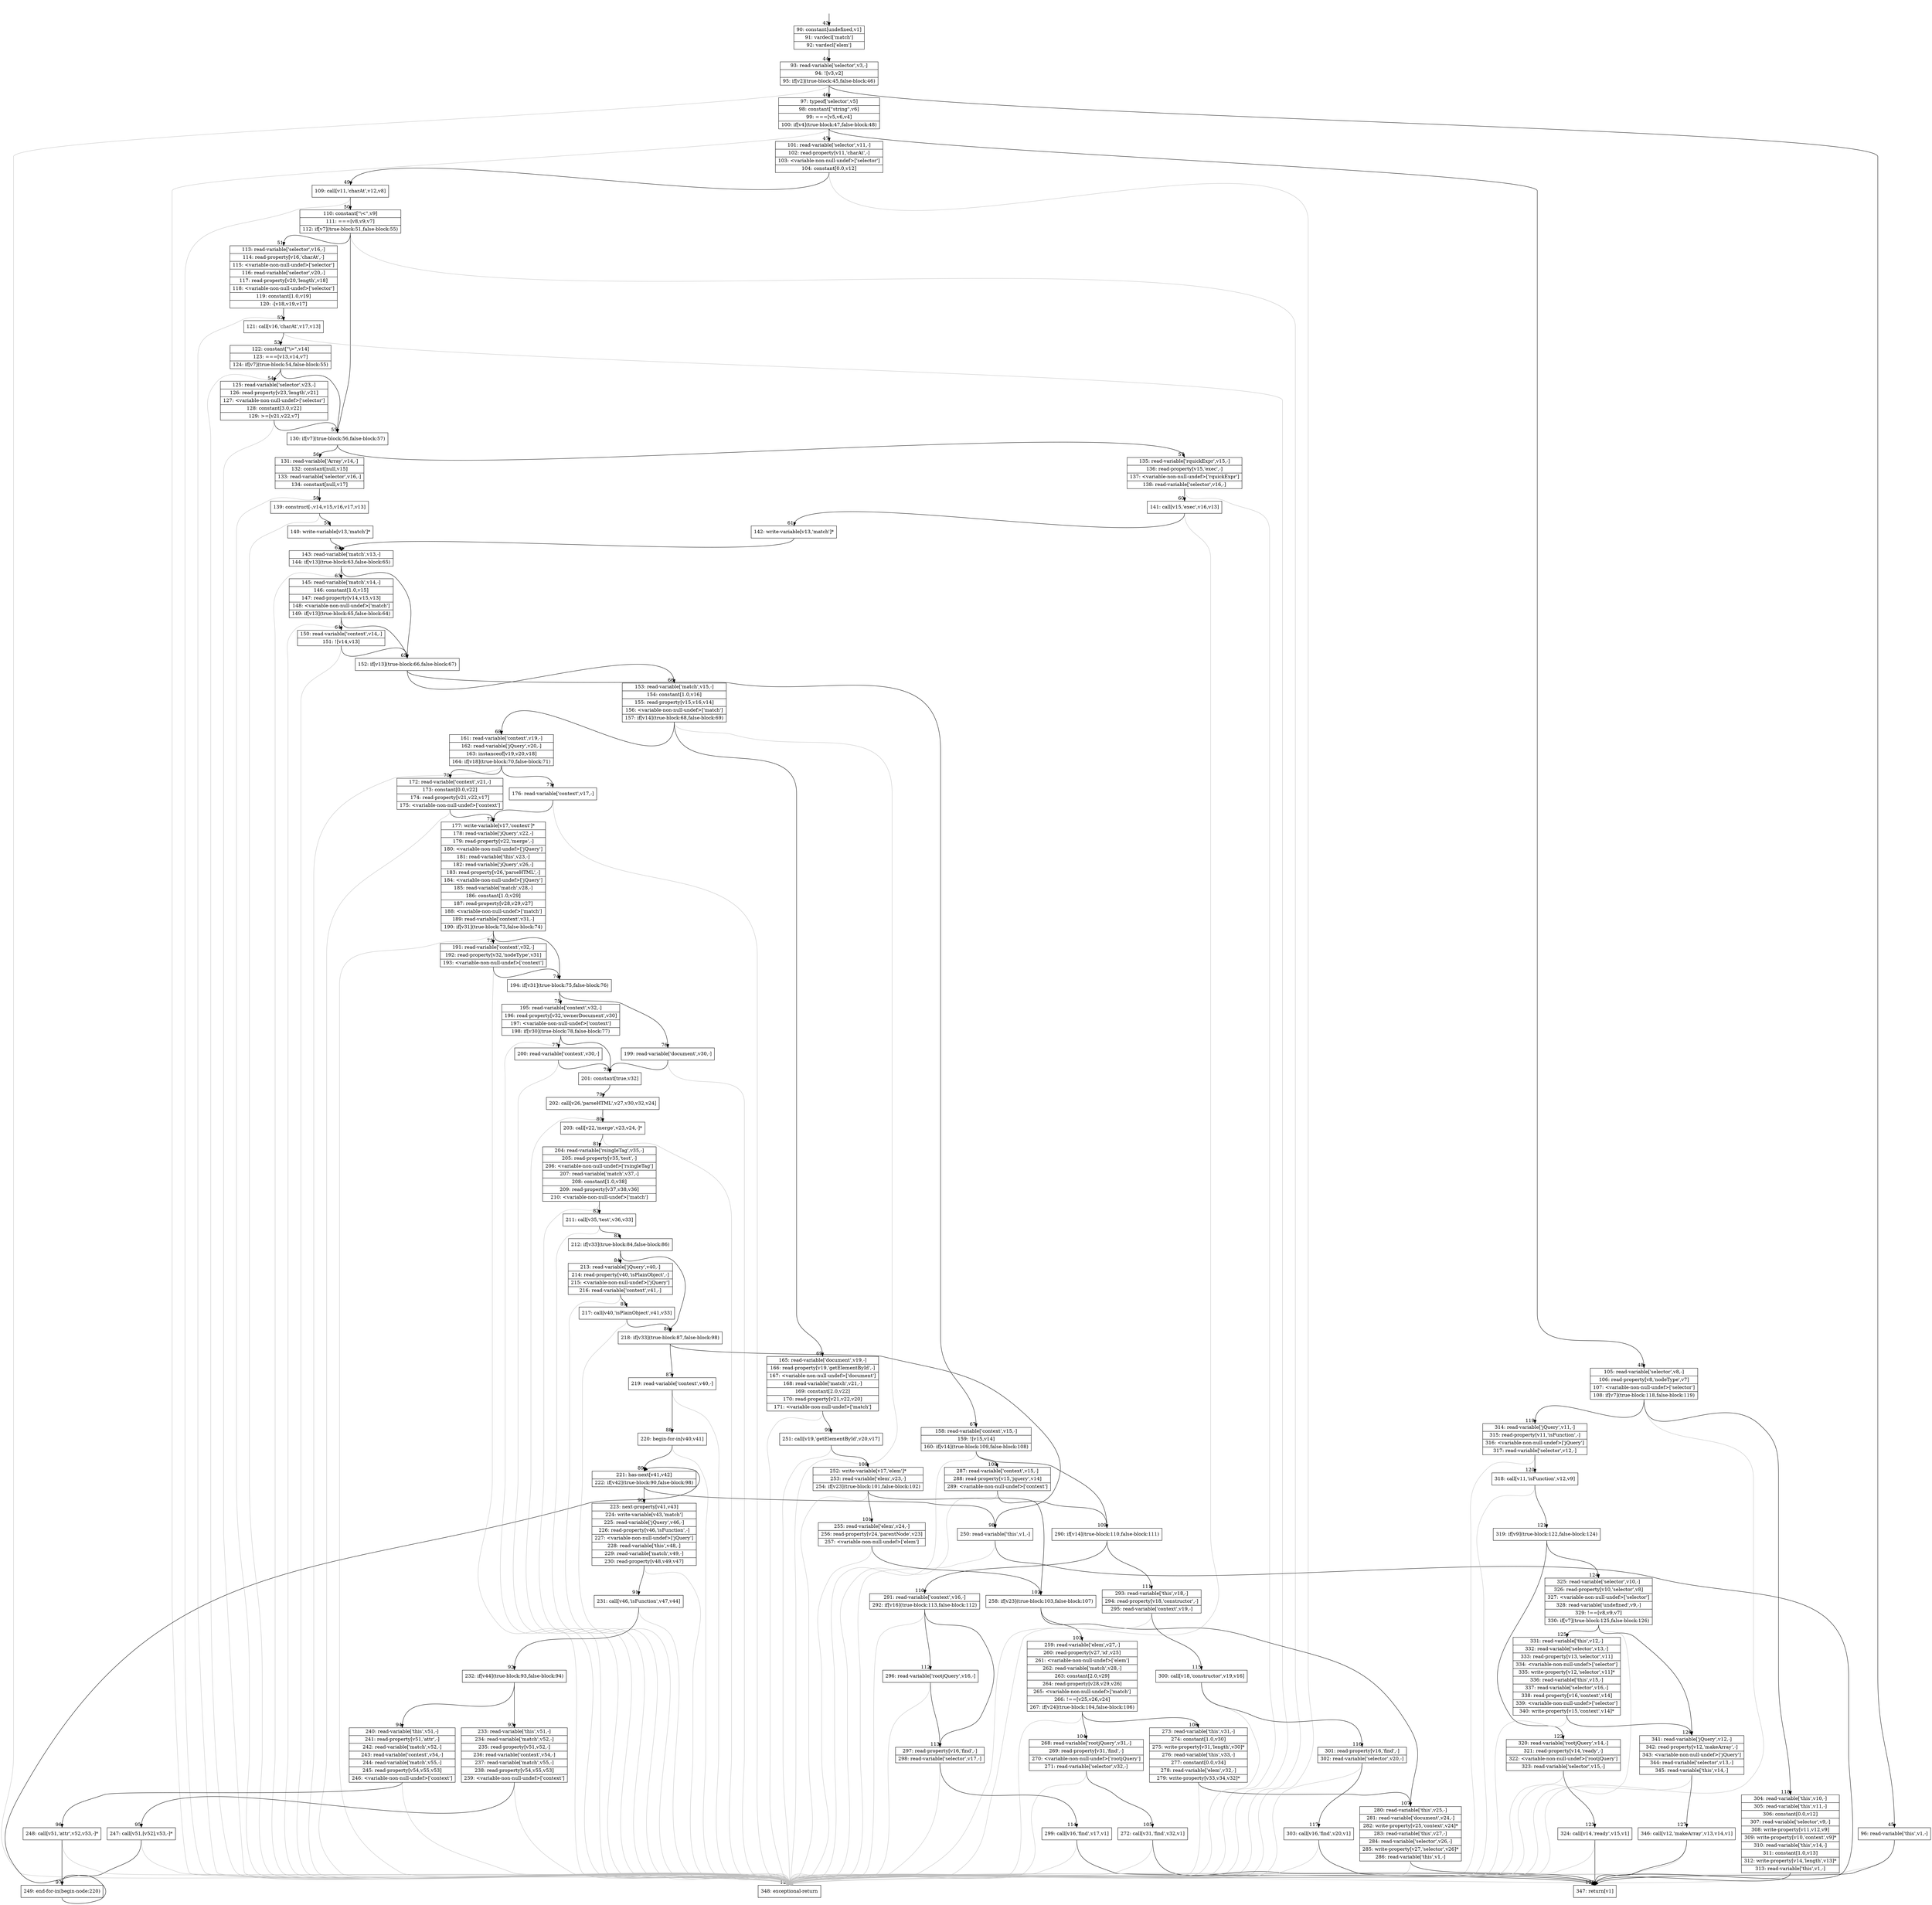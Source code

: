 digraph {
rankdir="TD"
BB_entry7[shape=none,label=""];
BB_entry7 -> BB43 [tailport=s, headport=n, headlabel="    43"]
BB43 [shape=record label="{90: constant[undefined,v1]|91: vardecl['match']|92: vardecl['elem']}" ] 
BB43 -> BB44 [tailport=s, headport=n, headlabel="      44"]
BB44 [shape=record label="{93: read-variable['selector',v3,-]|94: ![v3,v2]|95: if[v2](true-block:45,false-block:46)}" ] 
BB44 -> BB45 [tailport=s, headport=n, headlabel="      45"]
BB44 -> BB46 [tailport=s, headport=n, headlabel="      46"]
BB44 -> BB129 [tailport=s, headport=n, color=gray, headlabel="      129"]
BB45 [shape=record label="{96: read-variable['this',v1,-]}" ] 
BB45 -> BB128 [tailport=s, headport=n, headlabel="      128"]
BB45 -> BB129 [tailport=s, headport=n, color=gray]
BB46 [shape=record label="{97: typeof['selector',v5]|98: constant[\"string\",v6]|99: ===[v5,v6,v4]|100: if[v4](true-block:47,false-block:48)}" ] 
BB46 -> BB47 [tailport=s, headport=n, headlabel="      47"]
BB46 -> BB48 [tailport=s, headport=n, headlabel="      48"]
BB46 -> BB129 [tailport=s, headport=n, color=gray]
BB47 [shape=record label="{101: read-variable['selector',v11,-]|102: read-property[v11,'charAt',-]|103: \<variable-non-null-undef\>['selector']|104: constant[0.0,v12]}" ] 
BB47 -> BB49 [tailport=s, headport=n, headlabel="      49"]
BB47 -> BB129 [tailport=s, headport=n, color=gray]
BB48 [shape=record label="{105: read-variable['selector',v8,-]|106: read-property[v8,'nodeType',v7]|107: \<variable-non-null-undef\>['selector']|108: if[v7](true-block:118,false-block:119)}" ] 
BB48 -> BB118 [tailport=s, headport=n, headlabel="      118"]
BB48 -> BB119 [tailport=s, headport=n, headlabel="      119"]
BB48 -> BB129 [tailport=s, headport=n, color=gray]
BB49 [shape=record label="{109: call[v11,'charAt',v12,v8]}" ] 
BB49 -> BB50 [tailport=s, headport=n, headlabel="      50"]
BB49 -> BB129 [tailport=s, headport=n, color=gray]
BB50 [shape=record label="{110: constant[\"\\\<\",v9]|111: ===[v8,v9,v7]|112: if[v7](true-block:51,false-block:55)}" ] 
BB50 -> BB55 [tailport=s, headport=n, headlabel="      55"]
BB50 -> BB51 [tailport=s, headport=n, headlabel="      51"]
BB50 -> BB129 [tailport=s, headport=n, color=gray]
BB51 [shape=record label="{113: read-variable['selector',v16,-]|114: read-property[v16,'charAt',-]|115: \<variable-non-null-undef\>['selector']|116: read-variable['selector',v20,-]|117: read-property[v20,'length',v18]|118: \<variable-non-null-undef\>['selector']|119: constant[1.0,v19]|120: -[v18,v19,v17]}" ] 
BB51 -> BB52 [tailport=s, headport=n, headlabel="      52"]
BB51 -> BB129 [tailport=s, headport=n, color=gray]
BB52 [shape=record label="{121: call[v16,'charAt',v17,v13]}" ] 
BB52 -> BB53 [tailport=s, headport=n, headlabel="      53"]
BB52 -> BB129 [tailport=s, headport=n, color=gray]
BB53 [shape=record label="{122: constant[\"\\\>\",v14]|123: ===[v13,v14,v7]|124: if[v7](true-block:54,false-block:55)}" ] 
BB53 -> BB55 [tailport=s, headport=n]
BB53 -> BB54 [tailport=s, headport=n, headlabel="      54"]
BB53 -> BB129 [tailport=s, headport=n, color=gray]
BB54 [shape=record label="{125: read-variable['selector',v23,-]|126: read-property[v23,'length',v21]|127: \<variable-non-null-undef\>['selector']|128: constant[3.0,v22]|129: \>=[v21,v22,v7]}" ] 
BB54 -> BB55 [tailport=s, headport=n]
BB54 -> BB129 [tailport=s, headport=n, color=gray]
BB55 [shape=record label="{130: if[v7](true-block:56,false-block:57)}" ] 
BB55 -> BB56 [tailport=s, headport=n, headlabel="      56"]
BB55 -> BB57 [tailport=s, headport=n, headlabel="      57"]
BB56 [shape=record label="{131: read-variable['Array',v14,-]|132: constant[null,v15]|133: read-variable['selector',v16,-]|134: constant[null,v17]}" ] 
BB56 -> BB58 [tailport=s, headport=n, headlabel="      58"]
BB56 -> BB129 [tailport=s, headport=n, color=gray]
BB57 [shape=record label="{135: read-variable['rquickExpr',v15,-]|136: read-property[v15,'exec',-]|137: \<variable-non-null-undef\>['rquickExpr']|138: read-variable['selector',v16,-]}" ] 
BB57 -> BB60 [tailport=s, headport=n, headlabel="      60"]
BB57 -> BB129 [tailport=s, headport=n, color=gray]
BB58 [shape=record label="{139: construct[-,v14,v15,v16,v17,v13]}" ] 
BB58 -> BB59 [tailport=s, headport=n, headlabel="      59"]
BB58 -> BB129 [tailport=s, headport=n, color=gray]
BB59 [shape=record label="{140: write-variable[v13,'match']*}" ] 
BB59 -> BB62 [tailport=s, headport=n, headlabel="      62"]
BB60 [shape=record label="{141: call[v15,'exec',v16,v13]}" ] 
BB60 -> BB61 [tailport=s, headport=n, headlabel="      61"]
BB60 -> BB129 [tailport=s, headport=n, color=gray]
BB61 [shape=record label="{142: write-variable[v13,'match']*}" ] 
BB61 -> BB62 [tailport=s, headport=n]
BB62 [shape=record label="{143: read-variable['match',v13,-]|144: if[v13](true-block:63,false-block:65)}" ] 
BB62 -> BB65 [tailport=s, headport=n, headlabel="      65"]
BB62 -> BB63 [tailport=s, headport=n, headlabel="      63"]
BB62 -> BB129 [tailport=s, headport=n, color=gray]
BB63 [shape=record label="{145: read-variable['match',v14,-]|146: constant[1.0,v15]|147: read-property[v14,v15,v13]|148: \<variable-non-null-undef\>['match']|149: if[v13](true-block:65,false-block:64)}" ] 
BB63 -> BB65 [tailport=s, headport=n]
BB63 -> BB64 [tailport=s, headport=n, headlabel="      64"]
BB63 -> BB129 [tailport=s, headport=n, color=gray]
BB64 [shape=record label="{150: read-variable['context',v14,-]|151: ![v14,v13]}" ] 
BB64 -> BB65 [tailport=s, headport=n]
BB64 -> BB129 [tailport=s, headport=n, color=gray]
BB65 [shape=record label="{152: if[v13](true-block:66,false-block:67)}" ] 
BB65 -> BB66 [tailport=s, headport=n, headlabel="      66"]
BB65 -> BB67 [tailport=s, headport=n, headlabel="      67"]
BB66 [shape=record label="{153: read-variable['match',v15,-]|154: constant[1.0,v16]|155: read-property[v15,v16,v14]|156: \<variable-non-null-undef\>['match']|157: if[v14](true-block:68,false-block:69)}" ] 
BB66 -> BB68 [tailport=s, headport=n, headlabel="      68"]
BB66 -> BB69 [tailport=s, headport=n, headlabel="      69"]
BB66 -> BB129 [tailport=s, headport=n, color=gray]
BB67 [shape=record label="{158: read-variable['context',v15,-]|159: ![v15,v14]|160: if[v14](true-block:109,false-block:108)}" ] 
BB67 -> BB109 [tailport=s, headport=n, headlabel="      109"]
BB67 -> BB108 [tailport=s, headport=n, headlabel="      108"]
BB67 -> BB129 [tailport=s, headport=n, color=gray]
BB68 [shape=record label="{161: read-variable['context',v19,-]|162: read-variable['jQuery',v20,-]|163: instanceof[v19,v20,v18]|164: if[v18](true-block:70,false-block:71)}" ] 
BB68 -> BB70 [tailport=s, headport=n, headlabel="      70"]
BB68 -> BB71 [tailport=s, headport=n, headlabel="      71"]
BB68 -> BB129 [tailport=s, headport=n, color=gray]
BB69 [shape=record label="{165: read-variable['document',v19,-]|166: read-property[v19,'getElementById',-]|167: \<variable-non-null-undef\>['document']|168: read-variable['match',v21,-]|169: constant[2.0,v22]|170: read-property[v21,v22,v20]|171: \<variable-non-null-undef\>['match']}" ] 
BB69 -> BB99 [tailport=s, headport=n, headlabel="      99"]
BB69 -> BB129 [tailport=s, headport=n, color=gray]
BB70 [shape=record label="{172: read-variable['context',v21,-]|173: constant[0.0,v22]|174: read-property[v21,v22,v17]|175: \<variable-non-null-undef\>['context']}" ] 
BB70 -> BB72 [tailport=s, headport=n, headlabel="      72"]
BB70 -> BB129 [tailport=s, headport=n, color=gray]
BB71 [shape=record label="{176: read-variable['context',v17,-]}" ] 
BB71 -> BB72 [tailport=s, headport=n]
BB71 -> BB129 [tailport=s, headport=n, color=gray]
BB72 [shape=record label="{177: write-variable[v17,'context']*|178: read-variable['jQuery',v22,-]|179: read-property[v22,'merge',-]|180: \<variable-non-null-undef\>['jQuery']|181: read-variable['this',v23,-]|182: read-variable['jQuery',v26,-]|183: read-property[v26,'parseHTML',-]|184: \<variable-non-null-undef\>['jQuery']|185: read-variable['match',v28,-]|186: constant[1.0,v29]|187: read-property[v28,v29,v27]|188: \<variable-non-null-undef\>['match']|189: read-variable['context',v31,-]|190: if[v31](true-block:73,false-block:74)}" ] 
BB72 -> BB74 [tailport=s, headport=n, headlabel="      74"]
BB72 -> BB73 [tailport=s, headport=n, headlabel="      73"]
BB72 -> BB129 [tailport=s, headport=n, color=gray]
BB73 [shape=record label="{191: read-variable['context',v32,-]|192: read-property[v32,'nodeType',v31]|193: \<variable-non-null-undef\>['context']}" ] 
BB73 -> BB74 [tailport=s, headport=n]
BB73 -> BB129 [tailport=s, headport=n, color=gray]
BB74 [shape=record label="{194: if[v31](true-block:75,false-block:76)}" ] 
BB74 -> BB75 [tailport=s, headport=n, headlabel="      75"]
BB74 -> BB76 [tailport=s, headport=n, headlabel="      76"]
BB75 [shape=record label="{195: read-variable['context',v32,-]|196: read-property[v32,'ownerDocument',v30]|197: \<variable-non-null-undef\>['context']|198: if[v30](true-block:78,false-block:77)}" ] 
BB75 -> BB78 [tailport=s, headport=n, headlabel="      78"]
BB75 -> BB77 [tailport=s, headport=n, headlabel="      77"]
BB75 -> BB129 [tailport=s, headport=n, color=gray]
BB76 [shape=record label="{199: read-variable['document',v30,-]}" ] 
BB76 -> BB78 [tailport=s, headport=n]
BB76 -> BB129 [tailport=s, headport=n, color=gray]
BB77 [shape=record label="{200: read-variable['context',v30,-]}" ] 
BB77 -> BB78 [tailport=s, headport=n]
BB77 -> BB129 [tailport=s, headport=n, color=gray]
BB78 [shape=record label="{201: constant[true,v32]}" ] 
BB78 -> BB79 [tailport=s, headport=n, headlabel="      79"]
BB79 [shape=record label="{202: call[v26,'parseHTML',v27,v30,v32,v24]}" ] 
BB79 -> BB80 [tailport=s, headport=n, headlabel="      80"]
BB79 -> BB129 [tailport=s, headport=n, color=gray]
BB80 [shape=record label="{203: call[v22,'merge',v23,v24,-]*}" ] 
BB80 -> BB81 [tailport=s, headport=n, headlabel="      81"]
BB80 -> BB129 [tailport=s, headport=n, color=gray]
BB81 [shape=record label="{204: read-variable['rsingleTag',v35,-]|205: read-property[v35,'test',-]|206: \<variable-non-null-undef\>['rsingleTag']|207: read-variable['match',v37,-]|208: constant[1.0,v38]|209: read-property[v37,v38,v36]|210: \<variable-non-null-undef\>['match']}" ] 
BB81 -> BB82 [tailport=s, headport=n, headlabel="      82"]
BB81 -> BB129 [tailport=s, headport=n, color=gray]
BB82 [shape=record label="{211: call[v35,'test',v36,v33]}" ] 
BB82 -> BB83 [tailport=s, headport=n, headlabel="      83"]
BB82 -> BB129 [tailport=s, headport=n, color=gray]
BB83 [shape=record label="{212: if[v33](true-block:84,false-block:86)}" ] 
BB83 -> BB86 [tailport=s, headport=n, headlabel="      86"]
BB83 -> BB84 [tailport=s, headport=n, headlabel="      84"]
BB84 [shape=record label="{213: read-variable['jQuery',v40,-]|214: read-property[v40,'isPlainObject',-]|215: \<variable-non-null-undef\>['jQuery']|216: read-variable['context',v41,-]}" ] 
BB84 -> BB85 [tailport=s, headport=n, headlabel="      85"]
BB84 -> BB129 [tailport=s, headport=n, color=gray]
BB85 [shape=record label="{217: call[v40,'isPlainObject',v41,v33]}" ] 
BB85 -> BB86 [tailport=s, headport=n]
BB85 -> BB129 [tailport=s, headport=n, color=gray]
BB86 [shape=record label="{218: if[v33](true-block:87,false-block:98)}" ] 
BB86 -> BB87 [tailport=s, headport=n, headlabel="      87"]
BB86 -> BB98 [tailport=s, headport=n, headlabel="      98"]
BB87 [shape=record label="{219: read-variable['context',v40,-]}" ] 
BB87 -> BB88 [tailport=s, headport=n, headlabel="      88"]
BB87 -> BB129 [tailport=s, headport=n, color=gray]
BB88 [shape=record label="{220: begin-for-in[v40,v41]}" ] 
BB88 -> BB89 [tailport=s, headport=n, headlabel="      89"]
BB88 -> BB129 [tailport=s, headport=n, color=gray]
BB89 [shape=record label="{221: has-next[v41,v42]|222: if[v42](true-block:90,false-block:98)}" ] 
BB89 -> BB90 [tailport=s, headport=n, headlabel="      90"]
BB89 -> BB98 [tailport=s, headport=n]
BB90 [shape=record label="{223: next-property[v41,v43]|224: write-variable[v43,'match']|225: read-variable['jQuery',v46,-]|226: read-property[v46,'isFunction',-]|227: \<variable-non-null-undef\>['jQuery']|228: read-variable['this',v48,-]|229: read-variable['match',v49,-]|230: read-property[v48,v49,v47]}" ] 
BB90 -> BB91 [tailport=s, headport=n, headlabel="      91"]
BB90 -> BB129 [tailport=s, headport=n, color=gray]
BB91 [shape=record label="{231: call[v46,'isFunction',v47,v44]}" ] 
BB91 -> BB92 [tailport=s, headport=n, headlabel="      92"]
BB91 -> BB129 [tailport=s, headport=n, color=gray]
BB92 [shape=record label="{232: if[v44](true-block:93,false-block:94)}" ] 
BB92 -> BB93 [tailport=s, headport=n, headlabel="      93"]
BB92 -> BB94 [tailport=s, headport=n, headlabel="      94"]
BB93 [shape=record label="{233: read-variable['this',v51,-]|234: read-variable['match',v52,-]|235: read-property[v51,v52,-]|236: read-variable['context',v54,-]|237: read-variable['match',v55,-]|238: read-property[v54,v55,v53]|239: \<variable-non-null-undef\>['context']}" ] 
BB93 -> BB95 [tailport=s, headport=n, headlabel="      95"]
BB93 -> BB129 [tailport=s, headport=n, color=gray]
BB94 [shape=record label="{240: read-variable['this',v51,-]|241: read-property[v51,'attr',-]|242: read-variable['match',v52,-]|243: read-variable['context',v54,-]|244: read-variable['match',v55,-]|245: read-property[v54,v55,v53]|246: \<variable-non-null-undef\>['context']}" ] 
BB94 -> BB96 [tailport=s, headport=n, headlabel="      96"]
BB94 -> BB129 [tailport=s, headport=n, color=gray]
BB95 [shape=record label="{247: call[v51,[v52],v53,-]*}" ] 
BB95 -> BB97 [tailport=s, headport=n, headlabel="      97"]
BB95 -> BB129 [tailport=s, headport=n, color=gray]
BB96 [shape=record label="{248: call[v51,'attr',v52,v53,-]*}" ] 
BB96 -> BB97 [tailport=s, headport=n]
BB96 -> BB129 [tailport=s, headport=n, color=gray]
BB97 [shape=record label="{249: end-for-in(begin-node:220)}" ] 
BB97 -> BB89 [tailport=s, headport=n]
BB98 [shape=record label="{250: read-variable['this',v1,-]}" ] 
BB98 -> BB128 [tailport=s, headport=n]
BB98 -> BB129 [tailport=s, headport=n, color=gray]
BB99 [shape=record label="{251: call[v19,'getElementById',v20,v17]}" ] 
BB99 -> BB100 [tailport=s, headport=n, headlabel="      100"]
BB99 -> BB129 [tailport=s, headport=n, color=gray]
BB100 [shape=record label="{252: write-variable[v17,'elem']*|253: read-variable['elem',v23,-]|254: if[v23](true-block:101,false-block:102)}" ] 
BB100 -> BB102 [tailport=s, headport=n, headlabel="      102"]
BB100 -> BB101 [tailport=s, headport=n, headlabel="      101"]
BB100 -> BB129 [tailport=s, headport=n, color=gray]
BB101 [shape=record label="{255: read-variable['elem',v24,-]|256: read-property[v24,'parentNode',v23]|257: \<variable-non-null-undef\>['elem']}" ] 
BB101 -> BB102 [tailport=s, headport=n]
BB101 -> BB129 [tailport=s, headport=n, color=gray]
BB102 [shape=record label="{258: if[v23](true-block:103,false-block:107)}" ] 
BB102 -> BB103 [tailport=s, headport=n, headlabel="      103"]
BB102 -> BB107 [tailport=s, headport=n, headlabel="      107"]
BB103 [shape=record label="{259: read-variable['elem',v27,-]|260: read-property[v27,'id',v25]|261: \<variable-non-null-undef\>['elem']|262: read-variable['match',v28,-]|263: constant[2.0,v29]|264: read-property[v28,v29,v26]|265: \<variable-non-null-undef\>['match']|266: !==[v25,v26,v24]|267: if[v24](true-block:104,false-block:106)}" ] 
BB103 -> BB104 [tailport=s, headport=n, headlabel="      104"]
BB103 -> BB106 [tailport=s, headport=n, headlabel="      106"]
BB103 -> BB129 [tailport=s, headport=n, color=gray]
BB104 [shape=record label="{268: read-variable['rootjQuery',v31,-]|269: read-property[v31,'find',-]|270: \<variable-non-null-undef\>['rootjQuery']|271: read-variable['selector',v32,-]}" ] 
BB104 -> BB105 [tailport=s, headport=n, headlabel="      105"]
BB104 -> BB129 [tailport=s, headport=n, color=gray]
BB105 [shape=record label="{272: call[v31,'find',v32,v1]}" ] 
BB105 -> BB128 [tailport=s, headport=n]
BB105 -> BB129 [tailport=s, headport=n, color=gray]
BB106 [shape=record label="{273: read-variable['this',v31,-]|274: constant[1.0,v30]|275: write-property[v31,'length',v30]*|276: read-variable['this',v33,-]|277: constant[0.0,v34]|278: read-variable['elem',v32,-]|279: write-property[v33,v34,v32]*}" ] 
BB106 -> BB107 [tailport=s, headport=n]
BB106 -> BB129 [tailport=s, headport=n, color=gray]
BB107 [shape=record label="{280: read-variable['this',v25,-]|281: read-variable['document',v24,-]|282: write-property[v25,'context',v24]*|283: read-variable['this',v27,-]|284: read-variable['selector',v26,-]|285: write-property[v27,'selector',v26]*|286: read-variable['this',v1,-]}" ] 
BB107 -> BB128 [tailport=s, headport=n]
BB107 -> BB129 [tailport=s, headport=n, color=gray]
BB108 [shape=record label="{287: read-variable['context',v15,-]|288: read-property[v15,'jquery',v14]|289: \<variable-non-null-undef\>['context']}" ] 
BB108 -> BB109 [tailport=s, headport=n]
BB108 -> BB129 [tailport=s, headport=n, color=gray]
BB109 [shape=record label="{290: if[v14](true-block:110,false-block:111)}" ] 
BB109 -> BB110 [tailport=s, headport=n, headlabel="      110"]
BB109 -> BB111 [tailport=s, headport=n, headlabel="      111"]
BB110 [shape=record label="{291: read-variable['context',v16,-]|292: if[v16](true-block:113,false-block:112)}" ] 
BB110 -> BB113 [tailport=s, headport=n, headlabel="      113"]
BB110 -> BB112 [tailport=s, headport=n, headlabel="      112"]
BB110 -> BB129 [tailport=s, headport=n, color=gray]
BB111 [shape=record label="{293: read-variable['this',v18,-]|294: read-property[v18,'constructor',-]|295: read-variable['context',v19,-]}" ] 
BB111 -> BB115 [tailport=s, headport=n, headlabel="      115"]
BB111 -> BB129 [tailport=s, headport=n, color=gray]
BB112 [shape=record label="{296: read-variable['rootjQuery',v16,-]}" ] 
BB112 -> BB113 [tailport=s, headport=n]
BB112 -> BB129 [tailport=s, headport=n, color=gray]
BB113 [shape=record label="{297: read-property[v16,'find',-]|298: read-variable['selector',v17,-]}" ] 
BB113 -> BB114 [tailport=s, headport=n, headlabel="      114"]
BB113 -> BB129 [tailport=s, headport=n, color=gray]
BB114 [shape=record label="{299: call[v16,'find',v17,v1]}" ] 
BB114 -> BB128 [tailport=s, headport=n]
BB114 -> BB129 [tailport=s, headport=n, color=gray]
BB115 [shape=record label="{300: call[v18,'constructor',v19,v16]}" ] 
BB115 -> BB116 [tailport=s, headport=n, headlabel="      116"]
BB115 -> BB129 [tailport=s, headport=n, color=gray]
BB116 [shape=record label="{301: read-property[v16,'find',-]|302: read-variable['selector',v20,-]}" ] 
BB116 -> BB117 [tailport=s, headport=n, headlabel="      117"]
BB116 -> BB129 [tailport=s, headport=n, color=gray]
BB117 [shape=record label="{303: call[v16,'find',v20,v1]}" ] 
BB117 -> BB128 [tailport=s, headport=n]
BB117 -> BB129 [tailport=s, headport=n, color=gray]
BB118 [shape=record label="{304: read-variable['this',v10,-]|305: read-variable['this',v11,-]|306: constant[0.0,v12]|307: read-variable['selector',v9,-]|308: write-property[v11,v12,v9]|309: write-property[v10,'context',v9]*|310: read-variable['this',v14,-]|311: constant[1.0,v13]|312: write-property[v14,'length',v13]*|313: read-variable['this',v1,-]}" ] 
BB118 -> BB128 [tailport=s, headport=n]
BB118 -> BB129 [tailport=s, headport=n, color=gray]
BB119 [shape=record label="{314: read-variable['jQuery',v11,-]|315: read-property[v11,'isFunction',-]|316: \<variable-non-null-undef\>['jQuery']|317: read-variable['selector',v12,-]}" ] 
BB119 -> BB120 [tailport=s, headport=n, headlabel="      120"]
BB119 -> BB129 [tailport=s, headport=n, color=gray]
BB120 [shape=record label="{318: call[v11,'isFunction',v12,v9]}" ] 
BB120 -> BB121 [tailport=s, headport=n, headlabel="      121"]
BB120 -> BB129 [tailport=s, headport=n, color=gray]
BB121 [shape=record label="{319: if[v9](true-block:122,false-block:124)}" ] 
BB121 -> BB122 [tailport=s, headport=n, headlabel="      122"]
BB121 -> BB124 [tailport=s, headport=n, headlabel="      124"]
BB122 [shape=record label="{320: read-variable['rootjQuery',v14,-]|321: read-property[v14,'ready',-]|322: \<variable-non-null-undef\>['rootjQuery']|323: read-variable['selector',v15,-]}" ] 
BB122 -> BB123 [tailport=s, headport=n, headlabel="      123"]
BB122 -> BB129 [tailport=s, headport=n, color=gray]
BB123 [shape=record label="{324: call[v14,'ready',v15,v1]}" ] 
BB123 -> BB128 [tailport=s, headport=n]
BB123 -> BB129 [tailport=s, headport=n, color=gray]
BB124 [shape=record label="{325: read-variable['selector',v10,-]|326: read-property[v10,'selector',v8]|327: \<variable-non-null-undef\>['selector']|328: read-variable['undefined',v9,-]|329: !==[v8,v9,v7]|330: if[v7](true-block:125,false-block:126)}" ] 
BB124 -> BB125 [tailport=s, headport=n, headlabel="      125"]
BB124 -> BB126 [tailport=s, headport=n, headlabel="      126"]
BB124 -> BB129 [tailport=s, headport=n, color=gray]
BB125 [shape=record label="{331: read-variable['this',v12,-]|332: read-variable['selector',v13,-]|333: read-property[v13,'selector',v11]|334: \<variable-non-null-undef\>['selector']|335: write-property[v12,'selector',v11]*|336: read-variable['this',v15,-]|337: read-variable['selector',v16,-]|338: read-property[v16,'context',v14]|339: \<variable-non-null-undef\>['selector']|340: write-property[v15,'context',v14]*}" ] 
BB125 -> BB126 [tailport=s, headport=n]
BB125 -> BB129 [tailport=s, headport=n, color=gray]
BB126 [shape=record label="{341: read-variable['jQuery',v12,-]|342: read-property[v12,'makeArray',-]|343: \<variable-non-null-undef\>['jQuery']|344: read-variable['selector',v13,-]|345: read-variable['this',v14,-]}" ] 
BB126 -> BB127 [tailport=s, headport=n, headlabel="      127"]
BB126 -> BB129 [tailport=s, headport=n, color=gray]
BB127 [shape=record label="{346: call[v12,'makeArray',v13,v14,v1]}" ] 
BB127 -> BB128 [tailport=s, headport=n]
BB127 -> BB129 [tailport=s, headport=n, color=gray]
BB128 [shape=record label="{347: return[v1]}" ] 
BB129 [shape=record label="{348: exceptional-return}" ] 
}
